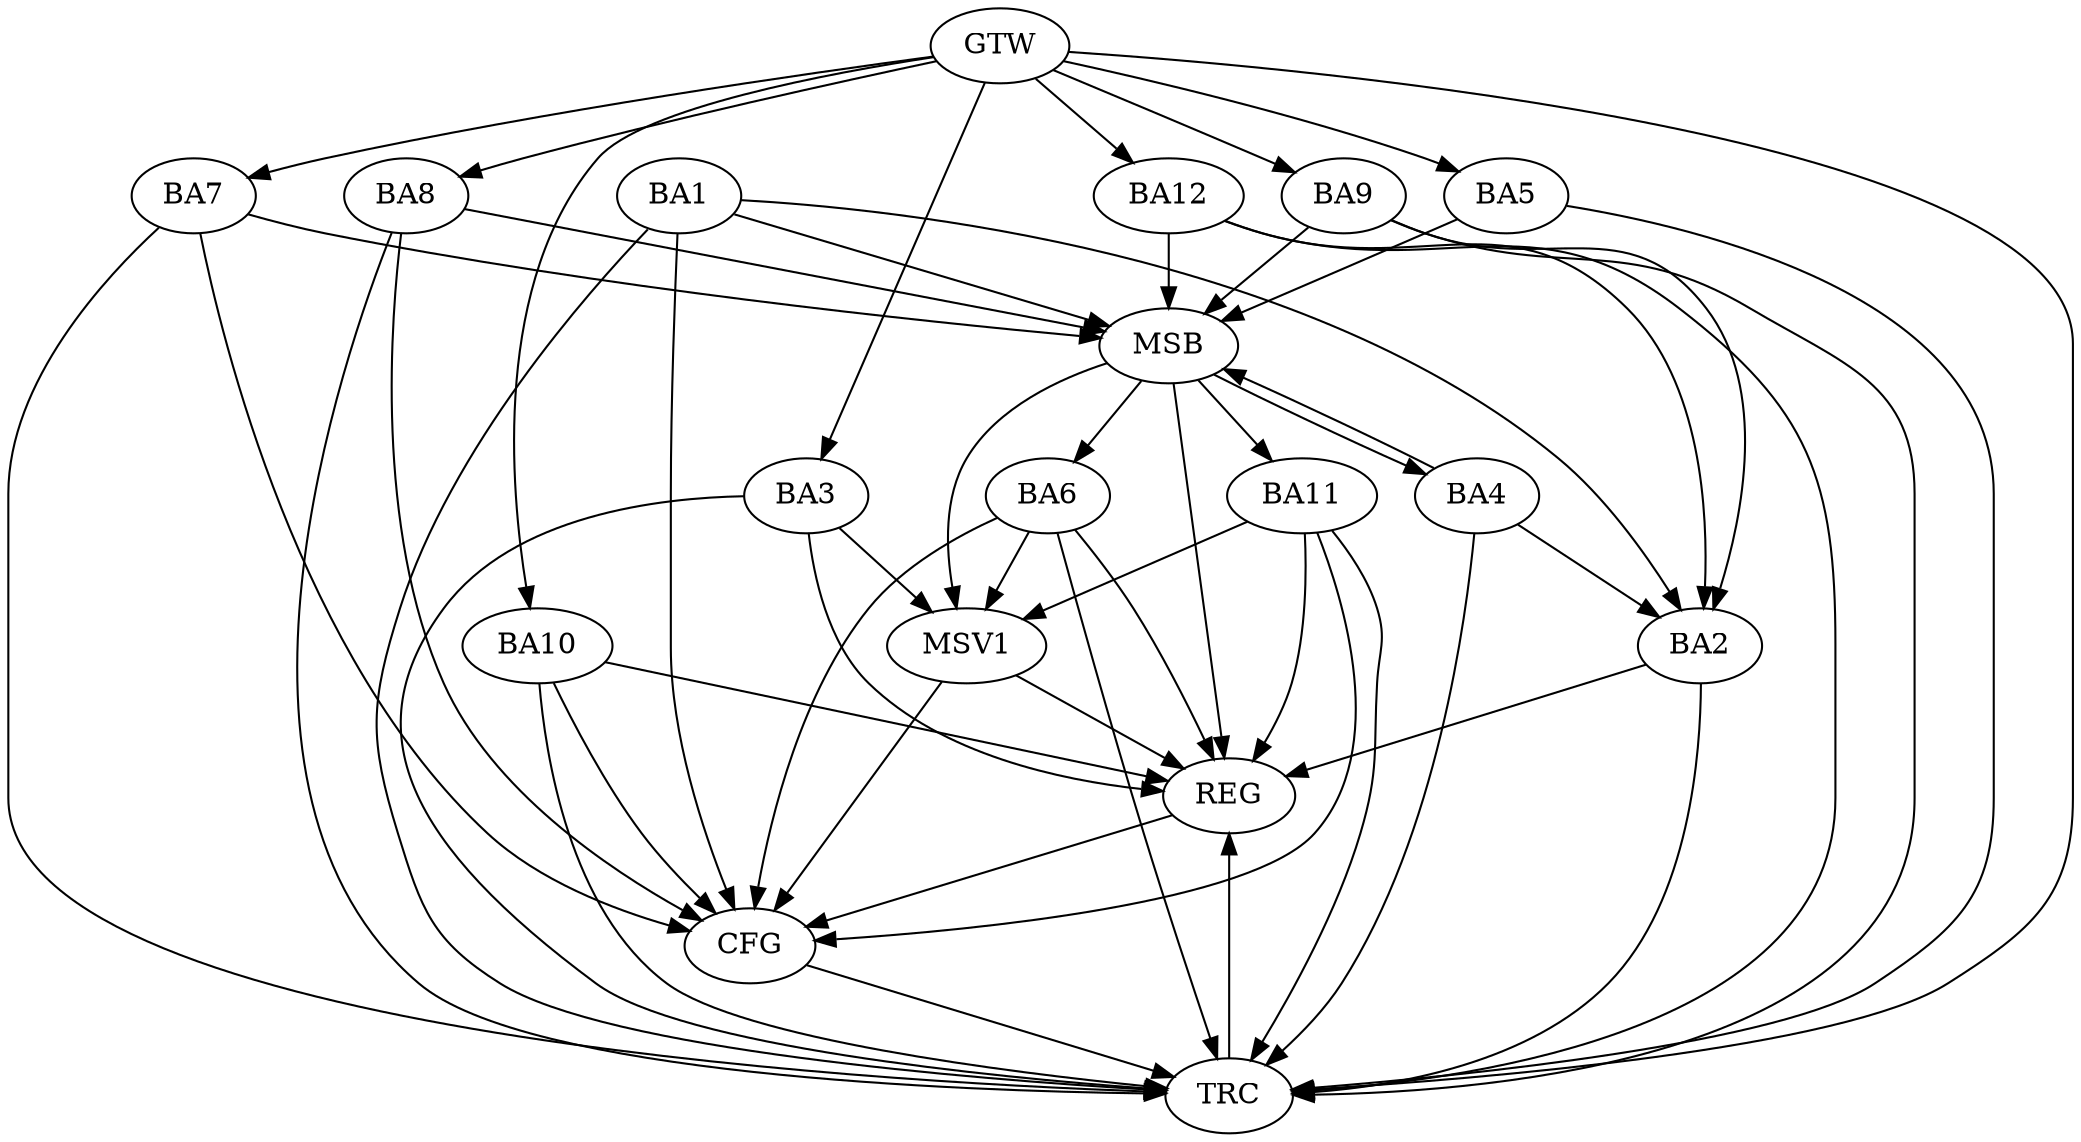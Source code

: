 strict digraph G {
  BA1 [ label="BA1" ];
  BA2 [ label="BA2" ];
  BA3 [ label="BA3" ];
  BA4 [ label="BA4" ];
  BA5 [ label="BA5" ];
  BA6 [ label="BA6" ];
  BA7 [ label="BA7" ];
  BA8 [ label="BA8" ];
  BA9 [ label="BA9" ];
  BA10 [ label="BA10" ];
  BA11 [ label="BA11" ];
  BA12 [ label="BA12" ];
  GTW [ label="GTW" ];
  REG [ label="REG" ];
  MSB [ label="MSB" ];
  CFG [ label="CFG" ];
  TRC [ label="TRC" ];
  MSV1 [ label="MSV1" ];
  GTW -> BA3;
  GTW -> BA5;
  GTW -> BA7;
  GTW -> BA8;
  GTW -> BA9;
  GTW -> BA10;
  GTW -> BA12;
  BA2 -> REG;
  BA3 -> REG;
  BA6 -> REG;
  BA10 -> REG;
  BA11 -> REG;
  BA1 -> MSB;
  MSB -> REG;
  BA4 -> MSB;
  BA5 -> MSB;
  MSB -> BA4;
  BA7 -> MSB;
  MSB -> BA6;
  BA8 -> MSB;
  BA9 -> MSB;
  BA12 -> MSB;
  MSB -> BA11;
  BA6 -> CFG;
  BA10 -> CFG;
  BA11 -> CFG;
  BA8 -> CFG;
  BA1 -> CFG;
  BA7 -> CFG;
  REG -> CFG;
  BA1 -> TRC;
  BA2 -> TRC;
  BA3 -> TRC;
  BA4 -> TRC;
  BA5 -> TRC;
  BA6 -> TRC;
  BA7 -> TRC;
  BA8 -> TRC;
  BA9 -> TRC;
  BA10 -> TRC;
  BA11 -> TRC;
  BA12 -> TRC;
  GTW -> TRC;
  CFG -> TRC;
  TRC -> REG;
  BA12 -> BA2;
  BA4 -> BA2;
  BA9 -> BA2;
  BA1 -> BA2;
  BA3 -> MSV1;
  BA6 -> MSV1;
  MSB -> MSV1;
  BA11 -> MSV1;
  MSV1 -> REG;
  MSV1 -> CFG;
}
